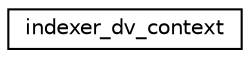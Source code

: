 digraph G
{
  edge [fontname="Helvetica",fontsize="10",labelfontname="Helvetica",labelfontsize="10"];
  node [fontname="Helvetica",fontsize="10",shape=record];
  rankdir=LR;
  Node1 [label="indexer_dv_context",height=0.2,width=0.4,color="black", fillcolor="white", style="filled",URL="$d5/dc2/structindexer__dv__context.html"];
}
